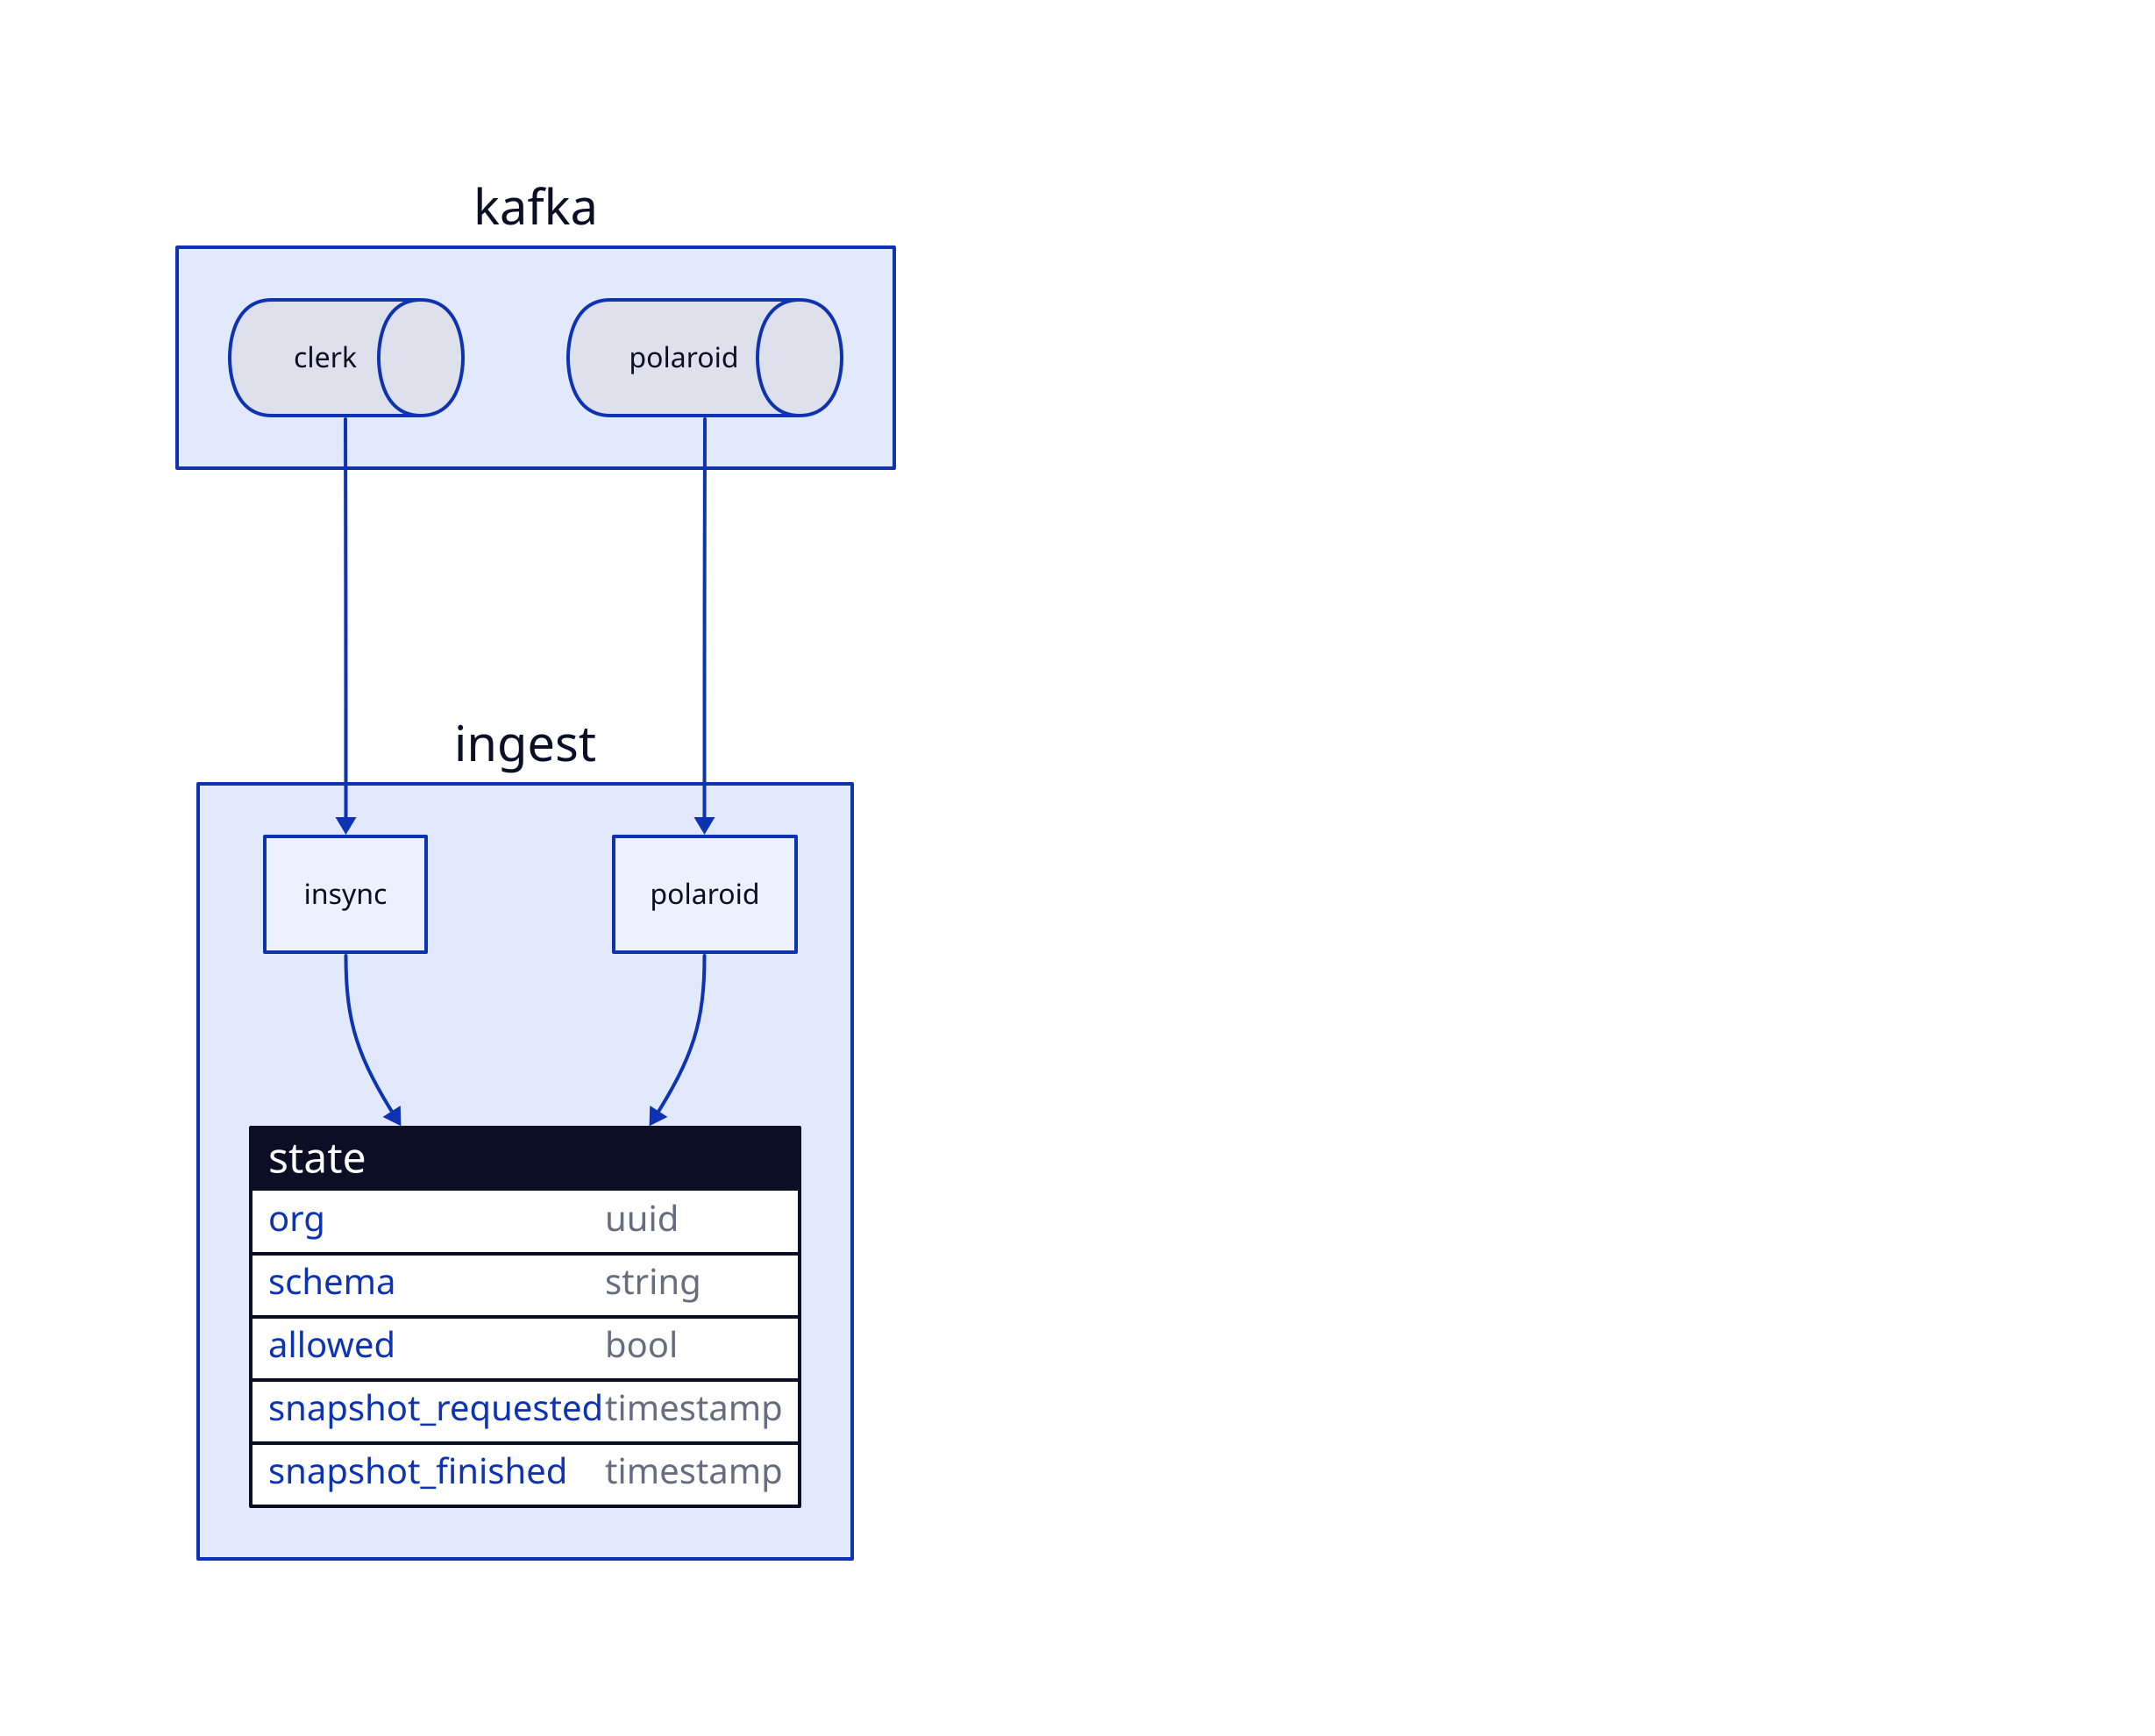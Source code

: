 kafka.clerk: {
  shape: queue
}
kafka.polaroid: {
  shape: queue
}
ingest.insync <- kafka.clerk
ingest.polaroid <- kafka.polaroid

ingest.state: {
  shape: sql_table
  org: uuid
  schema: string
  allowed: bool
  snapshot_requested: timestamp
  snapshot_finished: timestamp
}

ingest.insync -> ingest.state
ingest.polaroid -> ingest.state

explain: |md
  # Rules

  1. If and only if state.snapshot_requested = null; request a snapshot
  2. for each row where snapshot_finished = null; consume from Polaroid kafka topic
  3. If state.snapshot_finished != null, stop & remove consumer group
|
